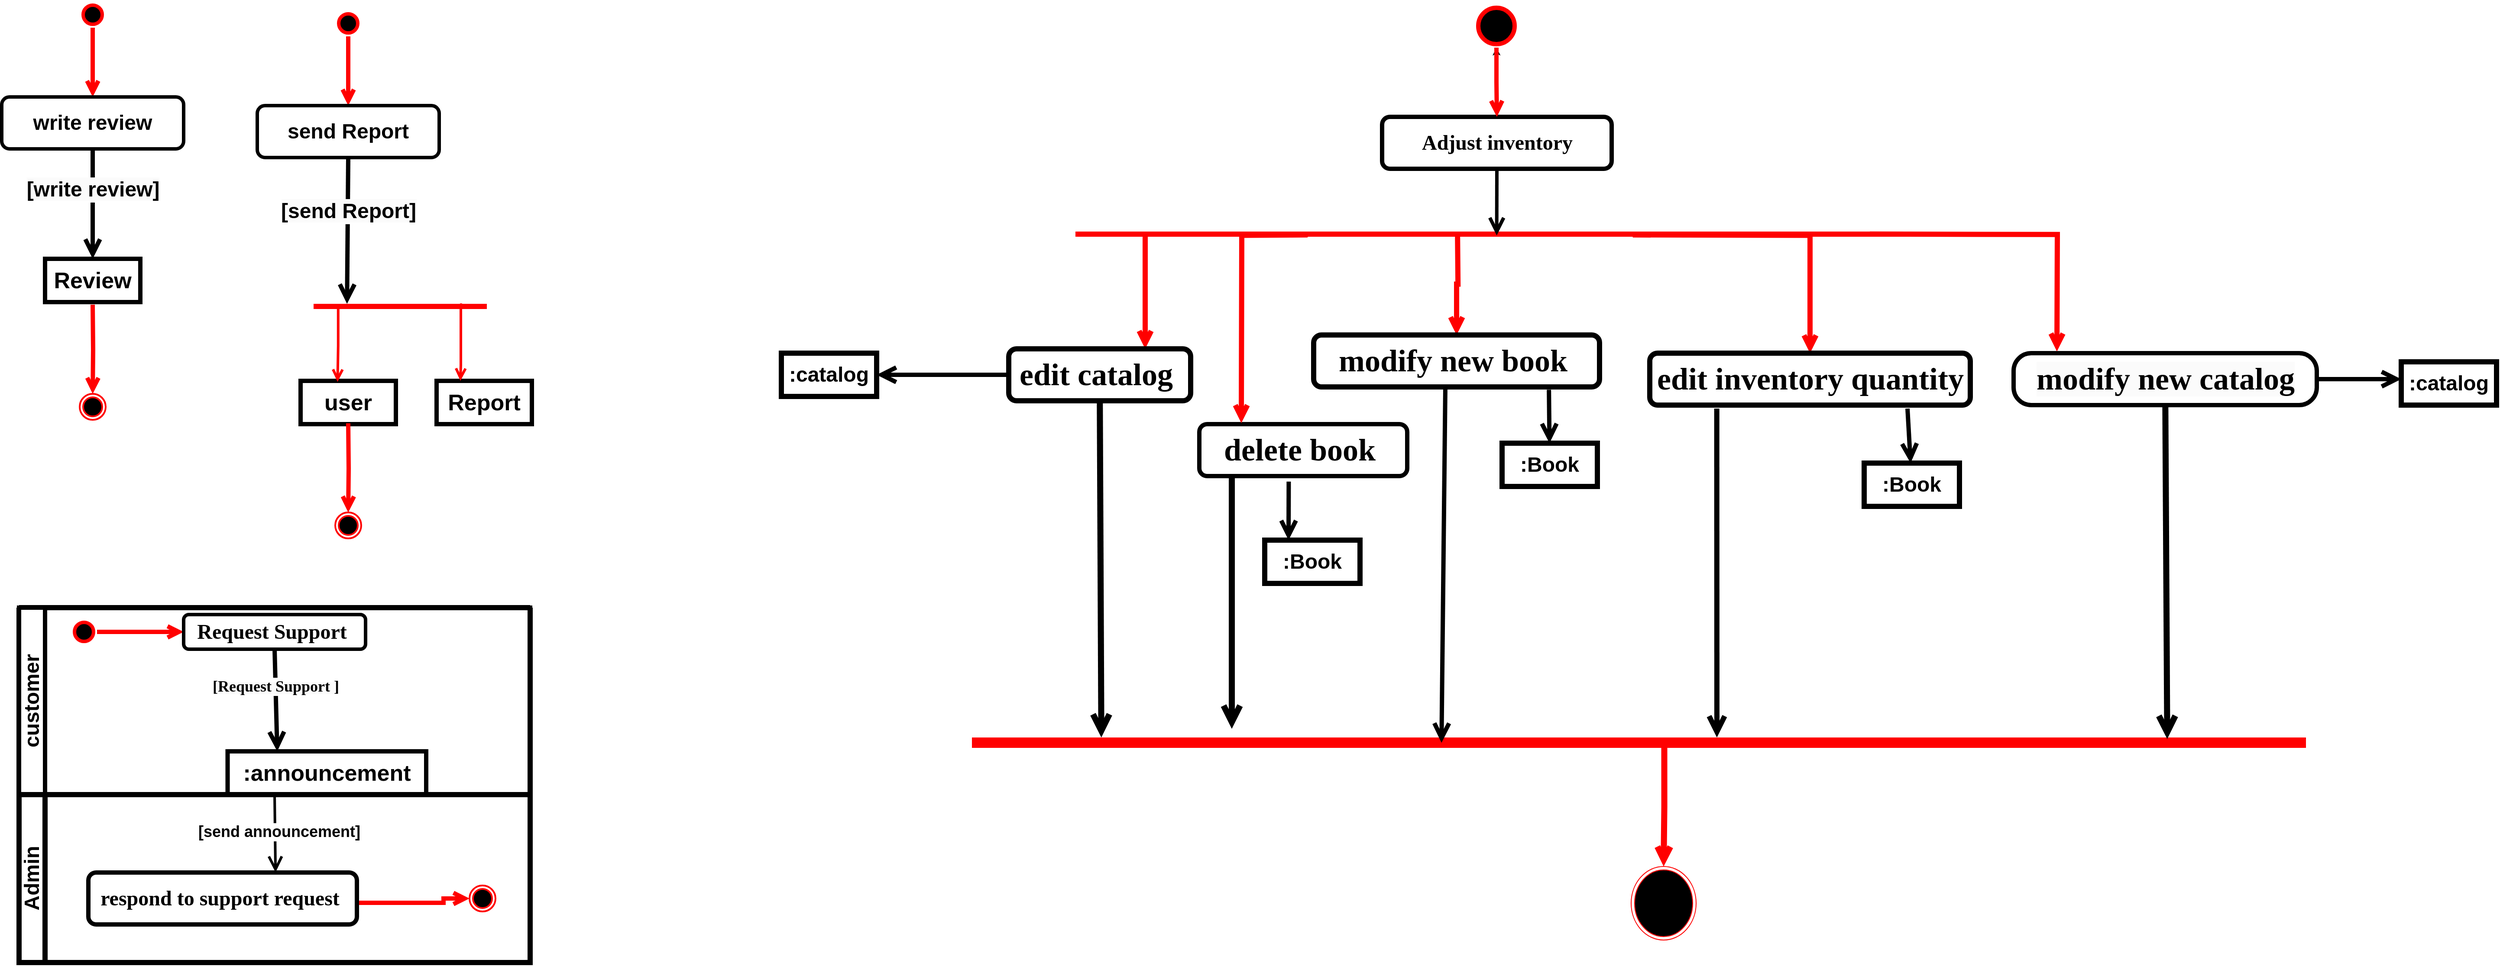 <mxfile version="22.1.11" type="device">
  <diagram name="Page-1" id="E64fL2SvyC9NRViE9VXA">
    <mxGraphModel dx="6950" dy="2825" grid="1" gridSize="10" guides="1" tooltips="1" connect="1" arrows="1" fold="1" page="1" pageScale="1" pageWidth="850" pageHeight="1100" math="0" shadow="0">
      <root>
        <mxCell id="0" />
        <mxCell id="1" parent="0" />
        <mxCell id="toCFi2T_oHbZBWo1tkQk-45" value="" style="ellipse;html=1;shape=startState;fillColor=#000000;strokeColor=#ff0000;strokeWidth=4;" vertex="1" parent="1">
          <mxGeometry x="-1570" y="30" width="30" height="30" as="geometry" />
        </mxCell>
        <mxCell id="toCFi2T_oHbZBWo1tkQk-46" value="" style="edgeStyle=orthogonalEdgeStyle;html=1;verticalAlign=bottom;endArrow=open;endSize=8;strokeColor=#ff0000;rounded=0;strokeWidth=5;exitX=0.5;exitY=1;exitDx=0;exitDy=0;" edge="1" parent="1" source="toCFi2T_oHbZBWo1tkQk-45" target="toCFi2T_oHbZBWo1tkQk-47">
          <mxGeometry relative="1" as="geometry">
            <mxPoint x="-1537" y="140" as="targetPoint" />
            <mxPoint x="-1537" y="80" as="sourcePoint" />
          </mxGeometry>
        </mxCell>
        <mxCell id="toCFi2T_oHbZBWo1tkQk-47" value="&lt;span style=&quot;font-size: 24px;&quot;&gt;&lt;b&gt;write review&lt;/b&gt;&lt;/span&gt;" style="rounded=1;whiteSpace=wrap;html=1;strokeWidth=4;" vertex="1" parent="1">
          <mxGeometry x="-1660" y="140" width="210" height="60" as="geometry" />
        </mxCell>
        <mxCell id="toCFi2T_oHbZBWo1tkQk-49" value="&lt;b style=&quot;&quot;&gt;&lt;font style=&quot;font-size: 26px;&quot;&gt;Review&lt;/font&gt;&lt;/b&gt;" style="html=1;whiteSpace=wrap;strokeWidth=5;" vertex="1" parent="1">
          <mxGeometry x="-1610" y="327.0" width="110" height="50" as="geometry" />
        </mxCell>
        <mxCell id="toCFi2T_oHbZBWo1tkQk-52" value="" style="endArrow=open;endFill=1;endSize=12;html=1;rounded=0;exitX=0.5;exitY=1;exitDx=0;exitDy=0;strokeWidth=5;" edge="1" parent="1" source="toCFi2T_oHbZBWo1tkQk-47" target="toCFi2T_oHbZBWo1tkQk-49">
          <mxGeometry width="160" relative="1" as="geometry">
            <mxPoint x="-1870" y="330" as="sourcePoint" />
            <mxPoint x="-1562.5" y="256" as="targetPoint" />
            <Array as="points" />
          </mxGeometry>
        </mxCell>
        <mxCell id="toCFi2T_oHbZBWo1tkQk-56" value="&lt;b style=&quot;border-color: var(--border-color); background-color: rgb(251, 251, 251); font-size: 24px;&quot;&gt;[write review]&lt;/b&gt;" style="edgeLabel;html=1;align=center;verticalAlign=middle;resizable=0;points=[];" vertex="1" connectable="0" parent="toCFi2T_oHbZBWo1tkQk-52">
          <mxGeometry x="-0.271" relative="1" as="geometry">
            <mxPoint as="offset" />
          </mxGeometry>
        </mxCell>
        <mxCell id="toCFi2T_oHbZBWo1tkQk-55" value="" style="edgeStyle=orthogonalEdgeStyle;html=1;verticalAlign=bottom;endArrow=open;endSize=8;strokeColor=#ff0000;rounded=0;strokeWidth=5;entryX=0.5;entryY=0;entryDx=0;entryDy=0;" edge="1" parent="1" target="toCFi2T_oHbZBWo1tkQk-51">
          <mxGeometry relative="1" as="geometry">
            <mxPoint x="-1555" y="436.0" as="targetPoint" />
            <mxPoint x="-1555" y="380.0" as="sourcePoint" />
            <Array as="points" />
          </mxGeometry>
        </mxCell>
        <mxCell id="toCFi2T_oHbZBWo1tkQk-51" value="" style="ellipse;html=1;shape=endState;fillColor=#000000;strokeColor=#ff0000;strokeWidth=2;" vertex="1" parent="1">
          <mxGeometry x="-1570" y="483.0" width="30" height="30" as="geometry" />
        </mxCell>
        <mxCell id="toCFi2T_oHbZBWo1tkQk-57" value="" style="ellipse;html=1;shape=startState;fillColor=#000000;strokeColor=#ff0000;strokeWidth=4;" vertex="1" parent="1">
          <mxGeometry x="-1275" y="40" width="30" height="30" as="geometry" />
        </mxCell>
        <mxCell id="toCFi2T_oHbZBWo1tkQk-58" value="" style="edgeStyle=orthogonalEdgeStyle;html=1;verticalAlign=bottom;endArrow=open;endSize=8;strokeColor=#ff0000;rounded=0;strokeWidth=5;exitX=0.5;exitY=1;exitDx=0;exitDy=0;" edge="1" parent="1" source="toCFi2T_oHbZBWo1tkQk-57" target="toCFi2T_oHbZBWo1tkQk-59">
          <mxGeometry relative="1" as="geometry">
            <mxPoint x="-1242" y="150" as="targetPoint" />
            <mxPoint x="-1242" y="90" as="sourcePoint" />
          </mxGeometry>
        </mxCell>
        <mxCell id="toCFi2T_oHbZBWo1tkQk-59" value="&lt;span style=&quot;font-size: 24px;&quot;&gt;&lt;b&gt;send Report&lt;/b&gt;&lt;/span&gt;" style="rounded=1;whiteSpace=wrap;html=1;strokeWidth=4;" vertex="1" parent="1">
          <mxGeometry x="-1365" y="150" width="210" height="60" as="geometry" />
        </mxCell>
        <mxCell id="toCFi2T_oHbZBWo1tkQk-60" value="&lt;span style=&quot;font-size: 26px;&quot;&gt;&lt;b&gt;user&lt;/b&gt;&lt;/span&gt;" style="html=1;whiteSpace=wrap;strokeWidth=5;" vertex="1" parent="1">
          <mxGeometry x="-1315" y="468.0" width="110" height="50" as="geometry" />
        </mxCell>
        <mxCell id="toCFi2T_oHbZBWo1tkQk-61" value="" style="endArrow=open;endFill=1;endSize=12;html=1;rounded=0;exitX=0.5;exitY=1;exitDx=0;exitDy=0;strokeWidth=5;entryX=0.193;entryY=0.202;entryDx=0;entryDy=0;entryPerimeter=0;" edge="1" parent="1" source="toCFi2T_oHbZBWo1tkQk-59" target="toCFi2T_oHbZBWo1tkQk-66">
          <mxGeometry width="160" relative="1" as="geometry">
            <mxPoint x="-1575" y="340" as="sourcePoint" />
            <mxPoint x="-1260" y="370" as="targetPoint" />
            <Array as="points" />
          </mxGeometry>
        </mxCell>
        <mxCell id="toCFi2T_oHbZBWo1tkQk-62" value="&lt;b style=&quot;border-color: var(--border-color); background-color: rgb(251, 251, 251); font-size: 24px;&quot;&gt;[&lt;b style=&quot;border-color: var(--border-color);&quot;&gt;send Report&lt;/b&gt;]&lt;/b&gt;" style="edgeLabel;html=1;align=center;verticalAlign=middle;resizable=0;points=[];" vertex="1" connectable="0" parent="toCFi2T_oHbZBWo1tkQk-61">
          <mxGeometry x="-0.271" relative="1" as="geometry">
            <mxPoint as="offset" />
          </mxGeometry>
        </mxCell>
        <mxCell id="toCFi2T_oHbZBWo1tkQk-63" value="" style="edgeStyle=orthogonalEdgeStyle;html=1;verticalAlign=bottom;endArrow=open;endSize=8;strokeColor=#ff0000;rounded=0;strokeWidth=5;entryX=0.5;entryY=0;entryDx=0;entryDy=0;" edge="1" parent="1" target="toCFi2T_oHbZBWo1tkQk-64">
          <mxGeometry relative="1" as="geometry">
            <mxPoint x="-1260" y="573.0" as="targetPoint" />
            <mxPoint x="-1260" y="517.0" as="sourcePoint" />
            <Array as="points" />
          </mxGeometry>
        </mxCell>
        <mxCell id="toCFi2T_oHbZBWo1tkQk-64" value="" style="ellipse;html=1;shape=endState;fillColor=#000000;strokeColor=#ff0000;strokeWidth=2;" vertex="1" parent="1">
          <mxGeometry x="-1275" y="620.0" width="30" height="30" as="geometry" />
        </mxCell>
        <mxCell id="toCFi2T_oHbZBWo1tkQk-65" value="&lt;span style=&quot;font-size: 26px;&quot;&gt;&lt;b&gt;Report&lt;/b&gt;&lt;/span&gt;" style="html=1;whiteSpace=wrap;strokeWidth=5;" vertex="1" parent="1">
          <mxGeometry x="-1158" y="468.0" width="110" height="50" as="geometry" />
        </mxCell>
        <mxCell id="toCFi2T_oHbZBWo1tkQk-66" value="" style="shape=line;html=1;strokeWidth=6;strokeColor=#ff0000;" vertex="1" parent="1">
          <mxGeometry x="-1300" y="377" width="200" height="10" as="geometry" />
        </mxCell>
        <mxCell id="toCFi2T_oHbZBWo1tkQk-67" value="" style="edgeStyle=orthogonalEdgeStyle;html=1;verticalAlign=bottom;endArrow=open;endSize=8;strokeColor=#ff0000;rounded=0;entryX=0.388;entryY=0.023;entryDx=0;entryDy=0;entryPerimeter=0;exitX=0.142;exitY=0.593;exitDx=0;exitDy=0;exitPerimeter=0;strokeWidth=3;" edge="1" source="toCFi2T_oHbZBWo1tkQk-66" parent="1" target="toCFi2T_oHbZBWo1tkQk-60">
          <mxGeometry relative="1" as="geometry">
            <mxPoint x="-1272" y="457" as="targetPoint" />
            <mxPoint x="-1272.0" y="387" as="sourcePoint" />
          </mxGeometry>
        </mxCell>
        <mxCell id="toCFi2T_oHbZBWo1tkQk-68" value="" style="edgeStyle=orthogonalEdgeStyle;html=1;verticalAlign=bottom;endArrow=open;endSize=8;strokeColor=#ff0000;rounded=0;entryX=0.25;entryY=0;entryDx=0;entryDy=0;strokeWidth=3;" edge="1" parent="1" target="toCFi2T_oHbZBWo1tkQk-65">
          <mxGeometry relative="1" as="geometry">
            <mxPoint x="-1130" y="460" as="targetPoint" />
            <mxPoint x="-1130" y="390" as="sourcePoint" />
            <Array as="points">
              <mxPoint x="-1131" y="380" />
              <mxPoint x="-1130" y="380" />
              <mxPoint x="-1130" y="450" />
              <mxPoint x="-1132" y="450" />
            </Array>
          </mxGeometry>
        </mxCell>
        <mxCell id="toCFi2T_oHbZBWo1tkQk-69" value="" style="swimlane;childLayout=stackLayout;resizeParent=1;resizeParentMax=0;horizontal=1;startSize=0;horizontalStack=0;html=1;strokeWidth=6;" vertex="1" parent="1">
          <mxGeometry x="-1640" y="730" width="590" height="410" as="geometry" />
        </mxCell>
        <mxCell id="toCFi2T_oHbZBWo1tkQk-70" value="&lt;font style=&quot;font-size: 24px;&quot;&gt;customer&lt;/font&gt;" style="swimlane;startSize=30;horizontal=0;html=1;strokeWidth=5;" vertex="1" parent="toCFi2T_oHbZBWo1tkQk-69">
          <mxGeometry width="590" height="216" as="geometry" />
        </mxCell>
        <mxCell id="toCFi2T_oHbZBWo1tkQk-73" value="" style="ellipse;html=1;shape=startState;fillColor=#000000;strokeColor=#ff0000;strokeWidth=4;" vertex="1" parent="toCFi2T_oHbZBWo1tkQk-70">
          <mxGeometry x="60" y="13" width="30" height="30" as="geometry" />
        </mxCell>
        <mxCell id="toCFi2T_oHbZBWo1tkQk-74" value="" style="edgeStyle=orthogonalEdgeStyle;html=1;verticalAlign=bottom;endArrow=open;endSize=8;strokeColor=#ff0000;rounded=0;strokeWidth=5;exitX=1;exitY=0.5;exitDx=0;exitDy=0;" edge="1" parent="toCFi2T_oHbZBWo1tkQk-70" source="toCFi2T_oHbZBWo1tkQk-73" target="toCFi2T_oHbZBWo1tkQk-75">
          <mxGeometry relative="1" as="geometry">
            <mxPoint x="173" y="48" as="targetPoint" />
            <mxPoint x="173" y="-12" as="sourcePoint" />
          </mxGeometry>
        </mxCell>
        <mxCell id="toCFi2T_oHbZBWo1tkQk-75" value="&lt;b style=&quot;border-color: var(--border-color);&quot;&gt;&lt;font style=&quot;border-color: var(--border-color); font-size: 24px;&quot; face=&quot;Times New Roman&quot;&gt;Request&amp;nbsp;&lt;b style=&quot;border-color: var(--border-color); background-color: initial; font-family: Helvetica;&quot;&gt;&lt;font style=&quot;border-color: var(--border-color);&quot; face=&quot;Times New Roman&quot;&gt;Support&amp;nbsp;&lt;/font&gt;&lt;/b&gt;&lt;/font&gt;&lt;/b&gt;" style="rounded=1;whiteSpace=wrap;html=1;strokeWidth=4;" vertex="1" parent="toCFi2T_oHbZBWo1tkQk-70">
          <mxGeometry x="190" y="8" width="210" height="40" as="geometry" />
        </mxCell>
        <mxCell id="toCFi2T_oHbZBWo1tkQk-76" value="&lt;span style=&quot;font-size: 26px;&quot;&gt;&lt;b&gt;:announcement&lt;/b&gt;&lt;/span&gt;" style="html=1;whiteSpace=wrap;strokeWidth=5;" vertex="1" parent="toCFi2T_oHbZBWo1tkQk-70">
          <mxGeometry x="240.75" y="166" width="229.25" height="50" as="geometry" />
        </mxCell>
        <mxCell id="toCFi2T_oHbZBWo1tkQk-77" value="" style="endArrow=open;endFill=1;endSize=12;html=1;rounded=0;exitX=0.5;exitY=1;exitDx=0;exitDy=0;strokeWidth=5;entryX=0.25;entryY=0;entryDx=0;entryDy=0;" edge="1" parent="toCFi2T_oHbZBWo1tkQk-70" source="toCFi2T_oHbZBWo1tkQk-75" target="toCFi2T_oHbZBWo1tkQk-76">
          <mxGeometry width="160" relative="1" as="geometry">
            <mxPoint x="-160" y="136" as="sourcePoint" />
            <mxPoint x="147.5" y="62" as="targetPoint" />
            <Array as="points" />
          </mxGeometry>
        </mxCell>
        <mxCell id="toCFi2T_oHbZBWo1tkQk-78" value="&lt;b style=&quot;border-color: var(--border-color); font-size: 12px; background-color: rgb(251, 251, 251);&quot;&gt;&lt;font style=&quot;border-color: var(--border-color); font-size: 18px;&quot; face=&quot;Times New Roman&quot;&gt;[Request&amp;nbsp;&lt;b style=&quot;border-color: var(--border-color); background-color: initial; font-family: Helvetica; font-size: 12px;&quot;&gt;&lt;font style=&quot;border-color: var(--border-color); font-size: 18px;&quot; face=&quot;Times New Roman&quot;&gt;Support ]&lt;/font&gt;&lt;/b&gt;&lt;/font&gt;&lt;/b&gt;" style="edgeLabel;html=1;align=center;verticalAlign=middle;resizable=0;points=[];" vertex="1" connectable="0" parent="toCFi2T_oHbZBWo1tkQk-77">
          <mxGeometry x="-0.271" relative="1" as="geometry">
            <mxPoint as="offset" />
          </mxGeometry>
        </mxCell>
        <mxCell id="toCFi2T_oHbZBWo1tkQk-72" value="&lt;font style=&quot;font-size: 24px;&quot;&gt;Admin&lt;/font&gt;" style="swimlane;startSize=30;horizontal=0;html=1;strokeWidth=6;" vertex="1" parent="toCFi2T_oHbZBWo1tkQk-69">
          <mxGeometry y="216" width="590" height="194" as="geometry" />
        </mxCell>
        <mxCell id="toCFi2T_oHbZBWo1tkQk-79" value="" style="edgeStyle=orthogonalEdgeStyle;html=1;verticalAlign=bottom;endArrow=open;endSize=8;strokeColor=#ff0000;rounded=0;strokeWidth=5;exitX=1;exitY=0.75;exitDx=0;exitDy=0;entryX=0;entryY=0.5;entryDx=0;entryDy=0;" edge="1" parent="toCFi2T_oHbZBWo1tkQk-72" target="toCFi2T_oHbZBWo1tkQk-80">
          <mxGeometry relative="1" as="geometry">
            <mxPoint x="490" y="84" as="targetPoint" />
            <mxPoint x="355" y="123" as="sourcePoint" />
            <Array as="points">
              <mxPoint x="355" y="125" />
              <mxPoint x="490" y="125" />
              <mxPoint x="490" y="120" />
            </Array>
          </mxGeometry>
        </mxCell>
        <mxCell id="toCFi2T_oHbZBWo1tkQk-80" value="" style="ellipse;html=1;shape=endState;fillColor=#000000;strokeColor=#ff0000;strokeWidth=2;" vertex="1" parent="toCFi2T_oHbZBWo1tkQk-72">
          <mxGeometry x="520" y="105" width="30" height="30" as="geometry" />
        </mxCell>
        <mxCell id="toCFi2T_oHbZBWo1tkQk-83" value="" style="endArrow=open;endFill=1;endSize=12;html=1;rounded=0;exitX=0.5;exitY=0;exitDx=0;exitDy=0;strokeWidth=3;entryX=0.697;entryY=-0.004;entryDx=0;entryDy=0;entryPerimeter=0;" edge="1" parent="toCFi2T_oHbZBWo1tkQk-72" source="toCFi2T_oHbZBWo1tkQk-72" target="toCFi2T_oHbZBWo1tkQk-84">
          <mxGeometry width="160" relative="1" as="geometry">
            <mxPoint x="200" y="27" as="sourcePoint" />
            <mxPoint x="295" y="37" as="targetPoint" />
          </mxGeometry>
        </mxCell>
        <mxCell id="toCFi2T_oHbZBWo1tkQk-85" value="&lt;b&gt;&lt;font style=&quot;font-size: 18px;&quot;&gt;[send announcement]&lt;/font&gt;&lt;/b&gt;" style="edgeLabel;html=1;align=center;verticalAlign=middle;resizable=0;points=[];" vertex="1" connectable="0" parent="toCFi2T_oHbZBWo1tkQk-83">
          <mxGeometry x="-0.044" y="4" relative="1" as="geometry">
            <mxPoint as="offset" />
          </mxGeometry>
        </mxCell>
        <mxCell id="toCFi2T_oHbZBWo1tkQk-84" value="&lt;b style=&quot;border-color: var(--border-color); font-family: &amp;quot;Times New Roman&amp;quot;;&quot;&gt;&lt;font style=&quot;font-size: 24px;&quot;&gt;respond to support request&amp;nbsp;&lt;/font&gt;&lt;/b&gt;" style="rounded=1;whiteSpace=wrap;html=1;strokeWidth=5;" vertex="1" parent="toCFi2T_oHbZBWo1tkQk-72">
          <mxGeometry x="80" y="90" width="310" height="60" as="geometry" />
        </mxCell>
        <mxCell id="toCFi2T_oHbZBWo1tkQk-89" value="" style="edgeStyle=orthogonalEdgeStyle;rounded=0;orthogonalLoop=1;jettySize=auto;html=1;" edge="1" parent="1" source="toCFi2T_oHbZBWo1tkQk-86" target="toCFi2T_oHbZBWo1tkQk-87">
          <mxGeometry relative="1" as="geometry" />
        </mxCell>
        <mxCell id="toCFi2T_oHbZBWo1tkQk-86" value="&lt;b style=&quot;border-color: var(--border-color); font-family: &amp;quot;Times New Roman&amp;quot;;&quot;&gt;&lt;font style=&quot;font-size: 24px;&quot;&gt;Adjust inventory&lt;/font&gt;&lt;/b&gt;" style="rounded=1;whiteSpace=wrap;html=1;strokeWidth=5;" vertex="1" parent="1">
          <mxGeometry x="-66.5" y="163" width="265" height="60" as="geometry" />
        </mxCell>
        <mxCell id="toCFi2T_oHbZBWo1tkQk-87" value="" style="ellipse;html=1;shape=startState;fillColor=#000000;strokeColor=#ff0000;strokeWidth=5;" vertex="1" parent="1">
          <mxGeometry x="40.5" y="33" width="50" height="50" as="geometry" />
        </mxCell>
        <mxCell id="toCFi2T_oHbZBWo1tkQk-88" value="" style="edgeStyle=orthogonalEdgeStyle;html=1;verticalAlign=bottom;endArrow=open;endSize=8;strokeColor=#ff0000;rounded=0;strokeWidth=5;entryX=0.5;entryY=0;entryDx=0;entryDy=0;" edge="1" source="toCFi2T_oHbZBWo1tkQk-87" parent="1" target="toCFi2T_oHbZBWo1tkQk-86">
          <mxGeometry relative="1" as="geometry">
            <mxPoint x="-6.5" y="153" as="targetPoint" />
          </mxGeometry>
        </mxCell>
        <mxCell id="toCFi2T_oHbZBWo1tkQk-90" value="" style="shape=line;html=1;strokeWidth=6;strokeColor=#ff0000;" vertex="1" parent="1">
          <mxGeometry x="-420.5" y="280" width="963" height="37" as="geometry" />
        </mxCell>
        <mxCell id="toCFi2T_oHbZBWo1tkQk-91" value="" style="edgeStyle=orthogonalEdgeStyle;html=1;verticalAlign=bottom;endArrow=open;endSize=8;strokeColor=#ff0000;rounded=0;strokeWidth=6;exitX=0.505;exitY=0.578;exitDx=0;exitDy=0;exitPerimeter=0;" edge="1" parent="1" target="toCFi2T_oHbZBWo1tkQk-102">
          <mxGeometry relative="1" as="geometry">
            <mxPoint x="218.577" y="421" as="targetPoint" />
            <mxPoint x="222.815" y="299.386" as="sourcePoint" />
          </mxGeometry>
        </mxCell>
        <mxCell id="toCFi2T_oHbZBWo1tkQk-92" value="" style="endArrow=open;endFill=1;endSize=12;html=1;rounded=0;exitX=0.5;exitY=1;exitDx=0;exitDy=0;entryX=0.505;entryY=0.541;entryDx=0;entryDy=0;entryPerimeter=0;strokeWidth=4;" edge="1" parent="1" source="toCFi2T_oHbZBWo1tkQk-86" target="toCFi2T_oHbZBWo1tkQk-90">
          <mxGeometry width="160" relative="1" as="geometry">
            <mxPoint x="-477.5" y="410" as="sourcePoint" />
            <mxPoint x="-317.5" y="410" as="targetPoint" />
          </mxGeometry>
        </mxCell>
        <mxCell id="toCFi2T_oHbZBWo1tkQk-93" value="" style="edgeStyle=orthogonalEdgeStyle;html=1;verticalAlign=bottom;endArrow=open;endSize=8;strokeColor=#ff0000;rounded=0;strokeWidth=6;exitX=0.617;exitY=0.444;exitDx=0;exitDy=0;exitPerimeter=0;entryX=0.5;entryY=0;entryDx=0;entryDy=0;" edge="1" parent="1" target="toCFi2T_oHbZBWo1tkQk-101">
          <mxGeometry relative="1" as="geometry">
            <mxPoint x="20.5" y="390" as="targetPoint" />
            <mxPoint x="20.551" y="296.428" as="sourcePoint" />
          </mxGeometry>
        </mxCell>
        <mxCell id="toCFi2T_oHbZBWo1tkQk-95" value="" style="edgeStyle=orthogonalEdgeStyle;html=1;verticalAlign=bottom;endArrow=open;endSize=8;strokeColor=#ff0000;rounded=0;strokeWidth=6;entryX=0.75;entryY=0;entryDx=0;entryDy=0;" edge="1" parent="1" target="toCFi2T_oHbZBWo1tkQk-97">
          <mxGeometry relative="1" as="geometry">
            <mxPoint x="-437.5" y="430" as="targetPoint" />
            <mxPoint x="-337.5" y="300" as="sourcePoint" />
            <Array as="points">
              <mxPoint x="-340.5" y="300" />
            </Array>
          </mxGeometry>
        </mxCell>
        <mxCell id="toCFi2T_oHbZBWo1tkQk-96" value="" style="edgeStyle=orthogonalEdgeStyle;html=1;verticalAlign=bottom;endArrow=open;endSize=8;strokeColor=#ff0000;rounded=0;strokeWidth=6;exitX=0.617;exitY=0.444;exitDx=0;exitDy=0;exitPerimeter=0;" edge="1" parent="1">
          <mxGeometry relative="1" as="geometry">
            <mxPoint x="712.5" y="434" as="targetPoint" />
            <mxPoint x="496.551" y="298.428" as="sourcePoint" />
          </mxGeometry>
        </mxCell>
        <mxCell id="toCFi2T_oHbZBWo1tkQk-97" value="&lt;b style=&quot;border-color: var(--border-color); font-family: &amp;quot;Times New Roman&amp;quot;;&quot;&gt;&lt;font style=&quot;font-size: 36px;&quot;&gt;edit catalog&amp;nbsp;&lt;/font&gt;&lt;/b&gt;" style="rounded=1;whiteSpace=wrap;html=1;strokeWidth=6;" vertex="1" parent="1">
          <mxGeometry x="-497.5" y="431" width="210" height="60" as="geometry" />
        </mxCell>
        <mxCell id="toCFi2T_oHbZBWo1tkQk-98" value="&lt;b style=&quot;border-color: var(--border-color); font-family: &amp;quot;Times New Roman&amp;quot;;&quot;&gt;&lt;font style=&quot;font-size: 36px;&quot;&gt;delete book&amp;nbsp;&lt;/font&gt;&lt;/b&gt;" style="rounded=1;whiteSpace=wrap;html=1;direction=east;strokeWidth=5;" vertex="1" parent="1">
          <mxGeometry x="-277.5" y="518" width="240" height="60" as="geometry" />
        </mxCell>
        <mxCell id="toCFi2T_oHbZBWo1tkQk-100" value="" style="edgeStyle=orthogonalEdgeStyle;html=1;verticalAlign=bottom;endArrow=open;endSize=8;strokeColor=#ff0000;rounded=0;strokeWidth=6;exitX=0.617;exitY=0.444;exitDx=0;exitDy=0;exitPerimeter=0;entryX=0.404;entryY=0.012;entryDx=0;entryDy=0;entryPerimeter=0;" edge="1" parent="1">
          <mxGeometry relative="1" as="geometry">
            <mxPoint x="-229.02" y="516.72" as="targetPoint" />
            <mxPoint x="-152.449" y="299.428" as="sourcePoint" />
          </mxGeometry>
        </mxCell>
        <mxCell id="toCFi2T_oHbZBWo1tkQk-101" value="&lt;b style=&quot;border-color: var(--border-color); font-family: &amp;quot;Times New Roman&amp;quot;;&quot;&gt;&lt;font style=&quot;font-size: 36px;&quot;&gt;modify new book&amp;nbsp;&lt;/font&gt;&lt;/b&gt;" style="rounded=1;whiteSpace=wrap;html=1;strokeWidth=6;" vertex="1" parent="1">
          <mxGeometry x="-145.5" y="415" width="330" height="60" as="geometry" />
        </mxCell>
        <mxCell id="toCFi2T_oHbZBWo1tkQk-102" value="&lt;b style=&quot;border-color: var(--border-color); font-family: &amp;quot;Times New Roman&amp;quot;;&quot;&gt;&lt;font style=&quot;font-size: 36px;&quot;&gt;edit inventory quantity&lt;/font&gt;&lt;/b&gt;" style="rounded=1;whiteSpace=wrap;html=1;strokeWidth=6;" vertex="1" parent="1">
          <mxGeometry x="242.5" y="436" width="370" height="60" as="geometry" />
        </mxCell>
        <mxCell id="toCFi2T_oHbZBWo1tkQk-103" value="&lt;font style=&quot;font-size: 36px;&quot;&gt;&lt;b style=&quot;border-color: var(--border-color); color: rgb(0, 0, 0); font-family: &amp;quot;Times New Roman&amp;quot;; font-style: normal; font-variant-ligatures: normal; font-variant-caps: normal; letter-spacing: normal; orphans: 2; text-align: center; text-indent: 0px; text-transform: none; widows: 2; word-spacing: 0px; -webkit-text-stroke-width: 0px; background-color: rgb(251, 251, 251); text-decoration-thickness: initial; text-decoration-style: initial; text-decoration-color: initial;&quot;&gt;modify new catalog&lt;/b&gt;&lt;br&gt;&lt;/font&gt;" style="rounded=1;whiteSpace=wrap;html=1;strokeWidth=5;arcSize=34;" vertex="1" parent="1">
          <mxGeometry x="662.5" y="436" width="350" height="60" as="geometry" />
        </mxCell>
        <mxCell id="toCFi2T_oHbZBWo1tkQk-104" value="&lt;b&gt;&lt;font style=&quot;font-size: 24px;&quot;&gt;:catalog&lt;/font&gt;&lt;/b&gt;" style="html=1;whiteSpace=wrap;strokeWidth=6;" vertex="1" parent="1">
          <mxGeometry x="-760" y="436" width="110" height="50" as="geometry" />
        </mxCell>
        <mxCell id="toCFi2T_oHbZBWo1tkQk-105" value="" style="endArrow=open;endFill=1;endSize=12;html=1;rounded=0;exitX=0;exitY=0.5;exitDx=0;exitDy=0;entryX=1;entryY=0.5;entryDx=0;entryDy=0;strokeWidth=5;" edge="1" parent="1" source="toCFi2T_oHbZBWo1tkQk-97" target="toCFi2T_oHbZBWo1tkQk-104">
          <mxGeometry width="160" relative="1" as="geometry">
            <mxPoint x="-460" y="620" as="sourcePoint" />
            <mxPoint x="-300" y="620" as="targetPoint" />
          </mxGeometry>
        </mxCell>
        <mxCell id="toCFi2T_oHbZBWo1tkQk-106" value="" style="shape=line;html=1;strokeWidth=12;strokeColor=#ff0000;" vertex="1" parent="1">
          <mxGeometry x="-540" y="881" width="1540" height="10" as="geometry" />
        </mxCell>
        <mxCell id="toCFi2T_oHbZBWo1tkQk-107" value="" style="edgeStyle=orthogonalEdgeStyle;html=1;verticalAlign=bottom;endArrow=open;endSize=8;strokeColor=#ff0000;rounded=0;strokeWidth=7;exitX=0.519;exitY=0.446;exitDx=0;exitDy=0;exitPerimeter=0;" edge="1" source="toCFi2T_oHbZBWo1tkQk-106" parent="1" target="toCFi2T_oHbZBWo1tkQk-116">
          <mxGeometry relative="1" as="geometry">
            <mxPoint x="230" y="980" as="targetPoint" />
          </mxGeometry>
        </mxCell>
        <mxCell id="toCFi2T_oHbZBWo1tkQk-108" value="&lt;b&gt;&lt;font style=&quot;font-size: 24px;&quot;&gt;:Book&lt;/font&gt;&lt;/b&gt;" style="html=1;whiteSpace=wrap;strokeWidth=6;" vertex="1" parent="1">
          <mxGeometry x="-202" y="652" width="110" height="50" as="geometry" />
        </mxCell>
        <mxCell id="toCFi2T_oHbZBWo1tkQk-109" value="" style="endArrow=open;endFill=1;endSize=12;html=1;rounded=0;entryX=0.25;entryY=0;entryDx=0;entryDy=0;strokeWidth=5;exitX=0.43;exitY=1.107;exitDx=0;exitDy=0;exitPerimeter=0;" edge="1" parent="1" target="toCFi2T_oHbZBWo1tkQk-108" source="toCFi2T_oHbZBWo1tkQk-98">
          <mxGeometry width="160" relative="1" as="geometry">
            <mxPoint x="-280" y="540" as="sourcePoint" />
            <mxPoint x="-290" y="630" as="targetPoint" />
          </mxGeometry>
        </mxCell>
        <mxCell id="toCFi2T_oHbZBWo1tkQk-110" value="&lt;b&gt;&lt;font style=&quot;font-size: 24px;&quot;&gt;:Book&lt;/font&gt;&lt;/b&gt;" style="html=1;whiteSpace=wrap;strokeWidth=6;" vertex="1" parent="1">
          <mxGeometry x="72" y="540" width="110" height="50" as="geometry" />
        </mxCell>
        <mxCell id="toCFi2T_oHbZBWo1tkQk-111" value="" style="endArrow=open;endFill=1;endSize=12;html=1;rounded=0;strokeWidth=5;exitX=0.826;exitY=1.054;exitDx=0;exitDy=0;exitPerimeter=0;" edge="1" parent="1" target="toCFi2T_oHbZBWo1tkQk-110">
          <mxGeometry width="160" relative="1" as="geometry">
            <mxPoint x="126.08" y="478.24" as="sourcePoint" />
            <mxPoint x="186.5" y="540" as="targetPoint" />
          </mxGeometry>
        </mxCell>
        <mxCell id="toCFi2T_oHbZBWo1tkQk-112" value="&lt;b&gt;&lt;font style=&quot;font-size: 24px;&quot;&gt;:catalog&lt;/font&gt;&lt;/b&gt;" style="html=1;whiteSpace=wrap;strokeWidth=6;" vertex="1" parent="1">
          <mxGeometry x="1110" y="446" width="110" height="50" as="geometry" />
        </mxCell>
        <mxCell id="toCFi2T_oHbZBWo1tkQk-113" value="" style="endArrow=open;endFill=1;endSize=12;html=1;rounded=0;exitX=1;exitY=0.5;exitDx=0;exitDy=0;strokeWidth=5;" edge="1" parent="1" source="toCFi2T_oHbZBWo1tkQk-103">
          <mxGeometry width="160" relative="1" as="geometry">
            <mxPoint x="-487" y="471" as="sourcePoint" />
            <mxPoint x="1110" y="466" as="targetPoint" />
          </mxGeometry>
        </mxCell>
        <mxCell id="toCFi2T_oHbZBWo1tkQk-114" value="&lt;b&gt;&lt;font style=&quot;font-size: 24px;&quot;&gt;:Book&lt;/font&gt;&lt;/b&gt;" style="html=1;whiteSpace=wrap;strokeWidth=6;" vertex="1" parent="1">
          <mxGeometry x="490" y="563" width="110" height="50" as="geometry" />
        </mxCell>
        <mxCell id="toCFi2T_oHbZBWo1tkQk-115" value="" style="endArrow=open;endFill=1;endSize=12;html=1;rounded=0;strokeWidth=5;" edge="1" parent="1" target="toCFi2T_oHbZBWo1tkQk-114">
          <mxGeometry width="160" relative="1" as="geometry">
            <mxPoint x="540" y="500" as="sourcePoint" />
            <mxPoint x="517.5" y="579" as="targetPoint" />
          </mxGeometry>
        </mxCell>
        <mxCell id="toCFi2T_oHbZBWo1tkQk-116" value="" style="ellipse;html=1;shape=endState;fillColor=#000000;strokeColor=#ff0000;strokeWidth=1;" vertex="1" parent="1">
          <mxGeometry x="221" y="1029" width="75" height="85" as="geometry" />
        </mxCell>
        <mxCell id="toCFi2T_oHbZBWo1tkQk-117" value="" style="endArrow=open;endFill=1;endSize=12;html=1;rounded=0;entryX=0.097;entryY=-0.1;entryDx=0;entryDy=0;entryPerimeter=0;strokeWidth=7;" edge="1" parent="1" source="toCFi2T_oHbZBWo1tkQk-97" target="toCFi2T_oHbZBWo1tkQk-106">
          <mxGeometry width="160" relative="1" as="geometry">
            <mxPoint x="-550" y="610" as="sourcePoint" />
            <mxPoint x="-390" y="610" as="targetPoint" />
          </mxGeometry>
        </mxCell>
        <mxCell id="toCFi2T_oHbZBWo1tkQk-118" value="" style="endArrow=open;endFill=1;endSize=12;html=1;rounded=0;exitX=0.5;exitY=1;exitDx=0;exitDy=0;strokeWidth=5;entryX=0.352;entryY=0.514;entryDx=0;entryDy=0;entryPerimeter=0;" edge="1" parent="1" target="toCFi2T_oHbZBWo1tkQk-106">
          <mxGeometry width="160" relative="1" as="geometry">
            <mxPoint x="6.5" y="475" as="sourcePoint" />
            <mxPoint x="17" y="880" as="targetPoint" />
            <Array as="points" />
          </mxGeometry>
        </mxCell>
        <mxCell id="toCFi2T_oHbZBWo1tkQk-119" value="" style="endArrow=open;endFill=1;endSize=12;html=1;rounded=0;strokeWidth=7;" edge="1" parent="1">
          <mxGeometry width="160" relative="1" as="geometry">
            <mxPoint x="-240" y="580" as="sourcePoint" />
            <mxPoint x="-240" y="870" as="targetPoint" />
          </mxGeometry>
        </mxCell>
        <mxCell id="toCFi2T_oHbZBWo1tkQk-120" value="" style="endArrow=open;endFill=1;endSize=12;html=1;rounded=0;exitX=0.209;exitY=1.067;exitDx=0;exitDy=0;exitPerimeter=0;strokeWidth=6;" edge="1" parent="1" source="toCFi2T_oHbZBWo1tkQk-102">
          <mxGeometry width="160" relative="1" as="geometry">
            <mxPoint x="140" y="730" as="sourcePoint" />
            <mxPoint x="320" y="880" as="targetPoint" />
          </mxGeometry>
        </mxCell>
        <mxCell id="toCFi2T_oHbZBWo1tkQk-121" value="" style="endArrow=open;endFill=1;endSize=12;html=1;rounded=0;entryX=0.896;entryY=0.077;entryDx=0;entryDy=0;entryPerimeter=0;strokeWidth=7;" edge="1" parent="1" source="toCFi2T_oHbZBWo1tkQk-103" target="toCFi2T_oHbZBWo1tkQk-106">
          <mxGeometry width="160" relative="1" as="geometry">
            <mxPoint x="840" y="690" as="sourcePoint" />
            <mxPoint x="1000" y="690" as="targetPoint" />
          </mxGeometry>
        </mxCell>
      </root>
    </mxGraphModel>
  </diagram>
</mxfile>
